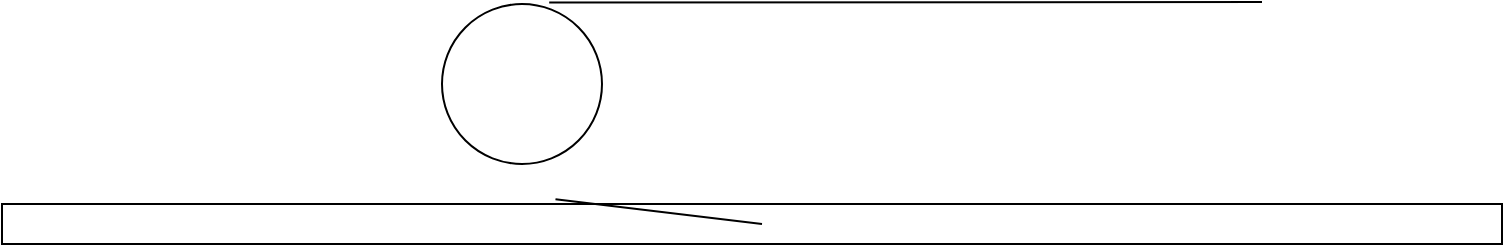 <mxfile version="13.9.2" type="device"><diagram id="5PgLJEAByGQxsZ8sLeLk" name="Page-1"><mxGraphModel dx="1038" dy="523" grid="1" gridSize="10" guides="1" tooltips="1" connect="1" arrows="1" fold="1" page="1" pageScale="1" pageWidth="827" pageHeight="1169" math="0" shadow="0"><root><mxCell id="0"/><mxCell id="1" parent="0"/><mxCell id="5gvNDJwSjD3ej02Cqyng-2" value="" style="rounded=0;whiteSpace=wrap;html=1;" vertex="1" parent="1"><mxGeometry x="60" y="240" width="750" height="20" as="geometry"/></mxCell><mxCell id="5gvNDJwSjD3ej02Cqyng-3" value="" style="ellipse;whiteSpace=wrap;html=1;aspect=fixed;" vertex="1" parent="1"><mxGeometry x="280" y="140" width="80" height="80" as="geometry"/></mxCell><mxCell id="5gvNDJwSjD3ej02Cqyng-4" value="" style="endArrow=none;html=1;exitX=0.67;exitY=-0.01;exitDx=0;exitDy=0;exitPerimeter=0;" edge="1" parent="1" source="5gvNDJwSjD3ej02Cqyng-3"><mxGeometry width="50" height="50" relative="1" as="geometry"><mxPoint x="390" y="300" as="sourcePoint"/><mxPoint x="690" y="139" as="targetPoint"/></mxGeometry></mxCell><mxCell id="5gvNDJwSjD3ej02Cqyng-5" value="" style="endArrow=none;html=1;exitX=0.369;exitY=-0.12;exitDx=0;exitDy=0;exitPerimeter=0;" edge="1" parent="1" source="5gvNDJwSjD3ej02Cqyng-2"><mxGeometry width="50" height="50" relative="1" as="geometry"><mxPoint x="390" y="300" as="sourcePoint"/><mxPoint x="440" y="250" as="targetPoint"/></mxGeometry></mxCell></root></mxGraphModel></diagram></mxfile>